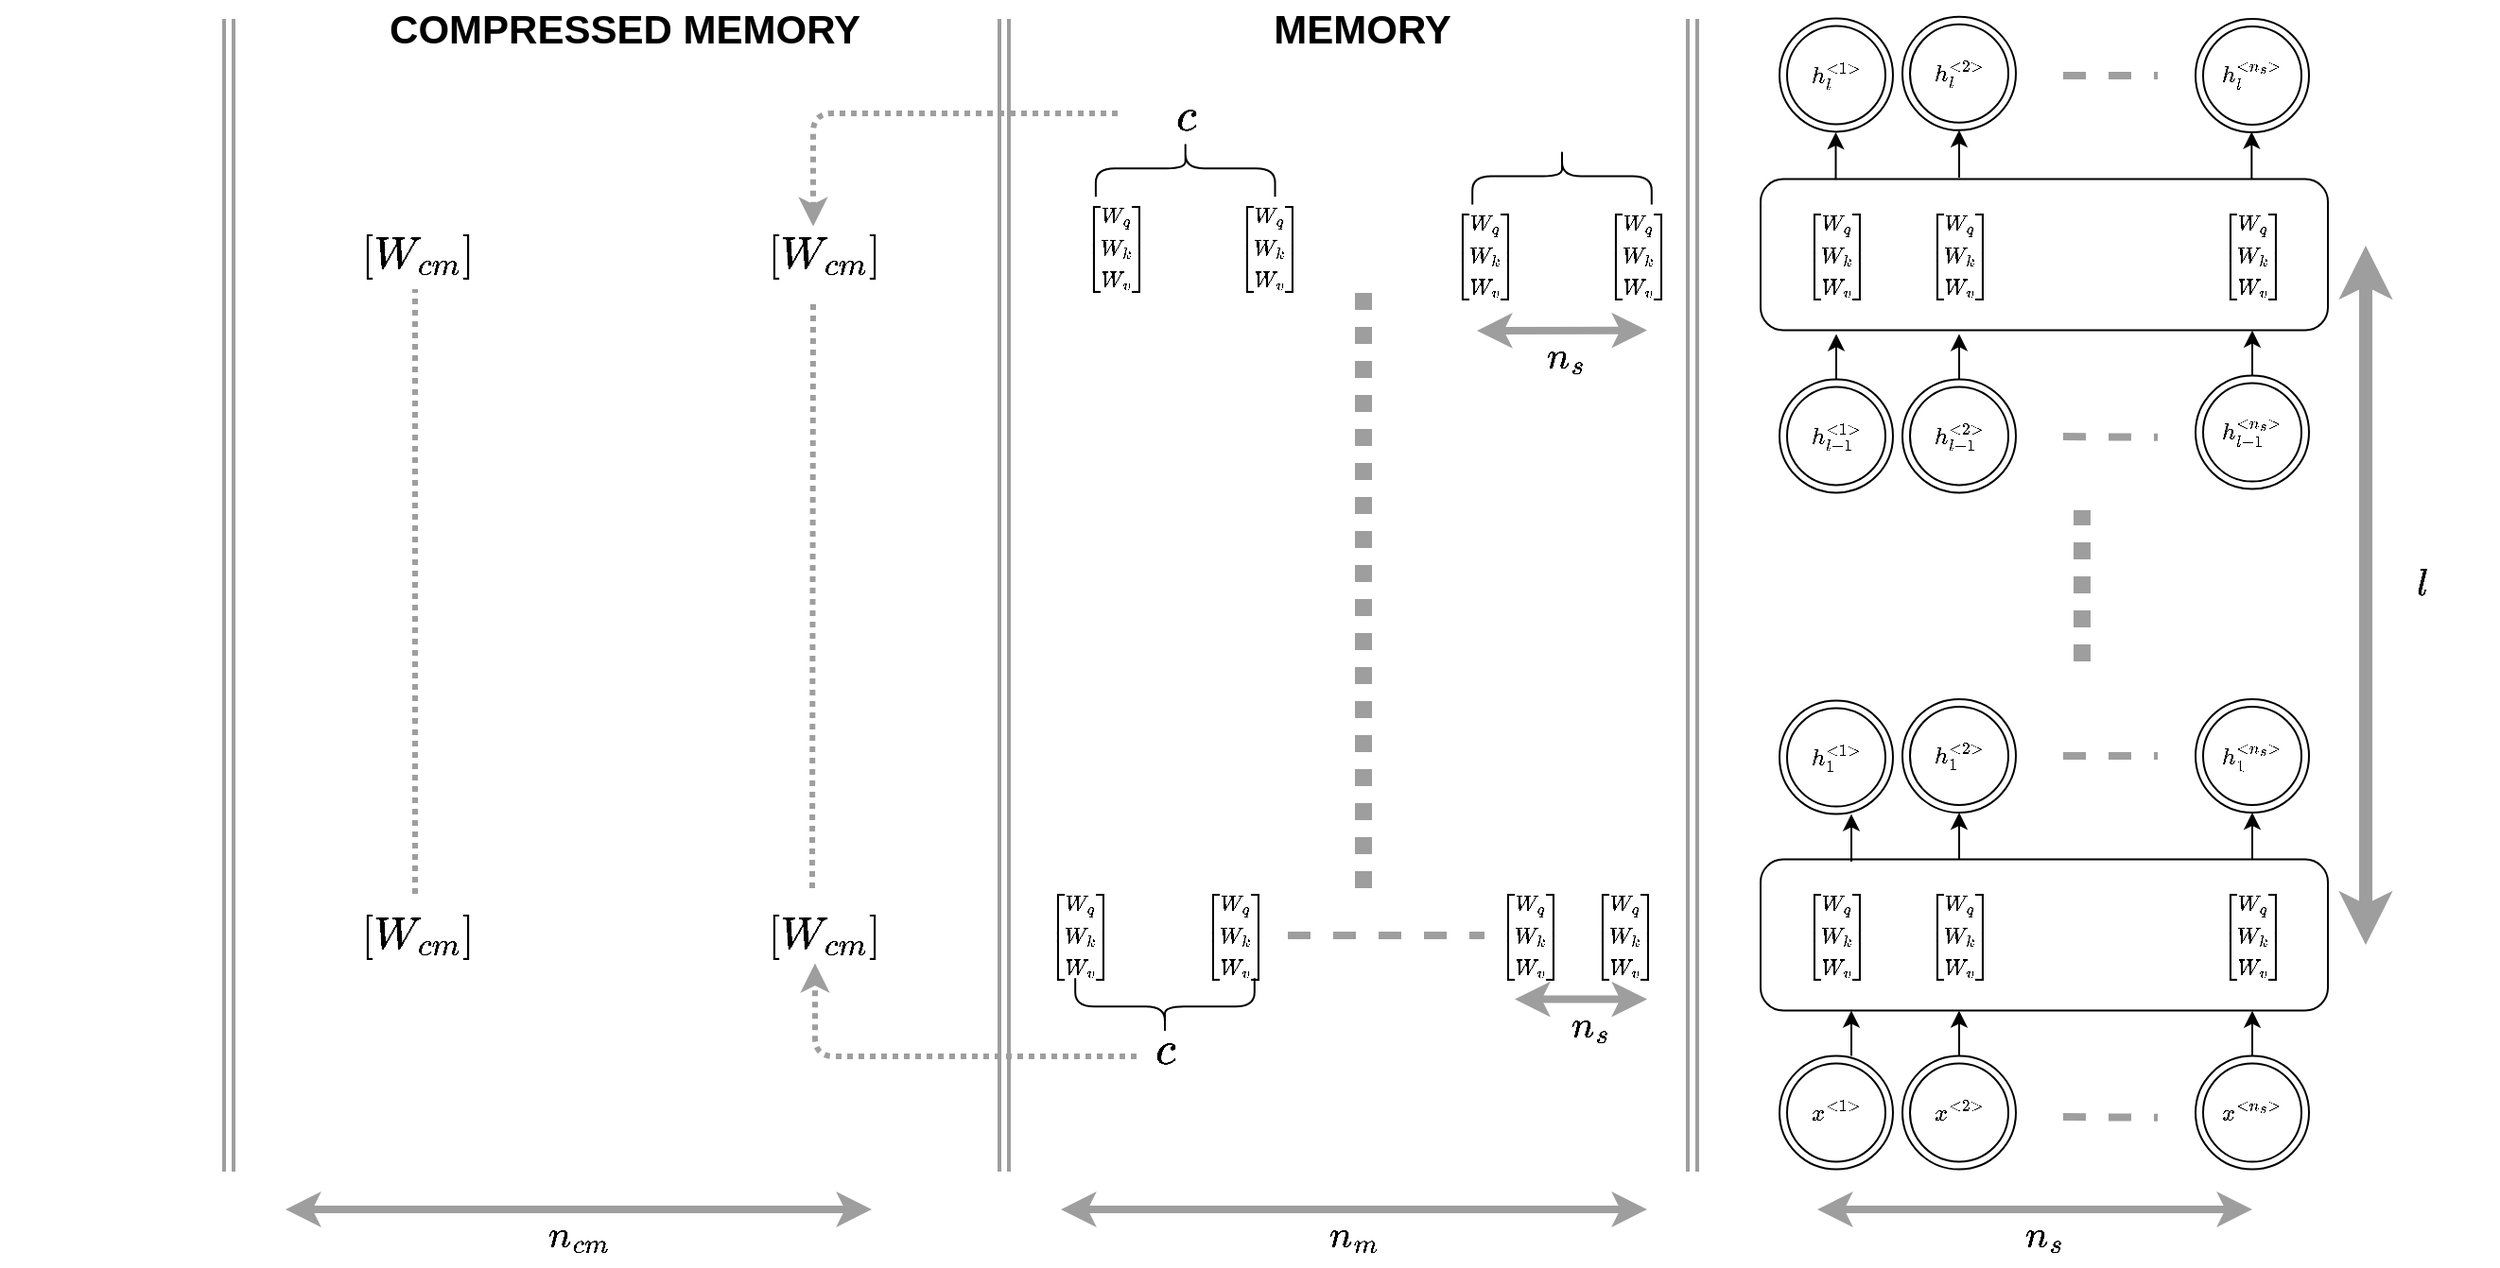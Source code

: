 <mxfile version="12.6.5" type="device"><diagram id="i011XWFSp_8H-sVuYa5W" name="Page-1"><mxGraphModel dx="2131" dy="1236" grid="1" gridSize="10" guides="1" tooltips="1" connect="1" arrows="1" fold="1" page="1" pageScale="1" pageWidth="1000" pageHeight="600" math="1" shadow="0"><root><mxCell id="0"/><mxCell id="1" parent="0"/><mxCell id="w9Kr6g5FlnpSPMz4m3Ia-2" value="$$x^{&amp;lt;1&amp;gt;}$$" style="ellipse;shape=doubleEllipse;whiteSpace=wrap;html=1;aspect=fixed;rounded=1;fontFamily=Lucida Console;" vertex="1" parent="1"><mxGeometry x="600" y="-31.24" width="60" height="60" as="geometry"/></mxCell><mxCell id="w9Kr6g5FlnpSPMz4m3Ia-1" value="" style="rounded=1;whiteSpace=wrap;html=1;fontSize=12;" vertex="1" parent="1"><mxGeometry x="590" y="-135.2" width="300" height="80" as="geometry"/></mxCell><mxCell id="w9Kr6g5FlnpSPMz4m3Ia-4" value="" style="endArrow=classic;html=1;fontFamily=Lucida Console;exitX=0.5;exitY=0;exitDx=0;exitDy=0;entryX=0.1;entryY=1.038;entryDx=0;entryDy=0;entryPerimeter=0;" edge="1" parent="1"><mxGeometry width="50" height="50" relative="1" as="geometry"><mxPoint x="638" y="-31.24" as="sourcePoint"/><mxPoint x="638" y="-55.2" as="targetPoint"/></mxGeometry></mxCell><mxCell id="w9Kr6g5FlnpSPMz4m3Ia-5" value="" style="endArrow=classic;html=1;fontFamily=Lucida Console;entryX=0.5;entryY=1;entryDx=0;entryDy=0;" edge="1" parent="1"><mxGeometry width="50" height="50" relative="1" as="geometry"><mxPoint x="638" y="-134" as="sourcePoint"/><mxPoint x="638" y="-159.2" as="targetPoint"/></mxGeometry></mxCell><mxCell id="w9Kr6g5FlnpSPMz4m3Ia-6" value="$$h_1^{&amp;lt;1&amp;gt;}$$" style="ellipse;shape=doubleEllipse;whiteSpace=wrap;html=1;aspect=fixed;rounded=1;fontFamily=Lucida Console;" vertex="1" parent="1"><mxGeometry x="600" y="-219.2" width="60" height="60" as="geometry"/></mxCell><mxCell id="w9Kr6g5FlnpSPMz4m3Ia-8" value="$$x^{&amp;lt;2&amp;gt;}$$" style="ellipse;shape=doubleEllipse;whiteSpace=wrap;html=1;aspect=fixed;rounded=1;fontFamily=Lucida Console;" vertex="1" parent="1"><mxGeometry x="665" y="-31.24" width="60" height="60" as="geometry"/></mxCell><mxCell id="w9Kr6g5FlnpSPMz4m3Ia-9" value="" style="endArrow=classic;html=1;fontFamily=Lucida Console;exitX=0.5;exitY=0;exitDx=0;exitDy=0;entryX=0.1;entryY=1.038;entryDx=0;entryDy=0;entryPerimeter=0;" edge="1" parent="1" source="w9Kr6g5FlnpSPMz4m3Ia-8"><mxGeometry width="50" height="50" relative="1" as="geometry"><mxPoint x="636" y="-293.24" as="sourcePoint"/><mxPoint x="695" y="-55.2" as="targetPoint"/></mxGeometry></mxCell><mxCell id="w9Kr6g5FlnpSPMz4m3Ia-10" value="" style="endArrow=classic;html=1;fontFamily=Lucida Console;entryX=0.5;entryY=1;entryDx=0;entryDy=0;" edge="1" parent="1" target="w9Kr6g5FlnpSPMz4m3Ia-11"><mxGeometry width="50" height="50" relative="1" as="geometry"><mxPoint x="695" y="-135" as="sourcePoint"/><mxPoint x="710" y="-288" as="targetPoint"/></mxGeometry></mxCell><mxCell id="w9Kr6g5FlnpSPMz4m3Ia-11" value="$$h_1^{&amp;lt;2&amp;gt;}$$" style="ellipse;shape=doubleEllipse;whiteSpace=wrap;html=1;aspect=fixed;rounded=1;fontFamily=Lucida Console;" vertex="1" parent="1"><mxGeometry x="665" y="-220" width="60" height="60" as="geometry"/></mxCell><mxCell id="w9Kr6g5FlnpSPMz4m3Ia-14" value="" style="endArrow=none;dashed=1;html=1;strokeWidth=4;strokeColor=#9E9E9E;" edge="1" parent="1"><mxGeometry width="50" height="50" relative="1" as="geometry"><mxPoint x="750" y="-190" as="sourcePoint"/><mxPoint x="800" y="-190" as="targetPoint"/></mxGeometry></mxCell><mxCell id="w9Kr6g5FlnpSPMz4m3Ia-15" value="" style="endArrow=classic;html=1;fontFamily=Lucida Console;entryX=0.5;entryY=1;entryDx=0;entryDy=0;" edge="1" parent="1" target="w9Kr6g5FlnpSPMz4m3Ia-16"><mxGeometry width="50" height="50" relative="1" as="geometry"><mxPoint x="850" y="-135" as="sourcePoint"/><mxPoint x="865" y="-288" as="targetPoint"/></mxGeometry></mxCell><mxCell id="w9Kr6g5FlnpSPMz4m3Ia-16" value="$$h_1^{&amp;lt;n_s&amp;gt;}$$" style="ellipse;shape=doubleEllipse;whiteSpace=wrap;html=1;aspect=fixed;rounded=1;fontFamily=Lucida Console;" vertex="1" parent="1"><mxGeometry x="820" y="-220" width="60" height="60" as="geometry"/></mxCell><mxCell id="w9Kr6g5FlnpSPMz4m3Ia-17" value="" style="endArrow=none;dashed=1;html=1;strokeWidth=4;strokeColor=#9E9E9E;" edge="1" parent="1"><mxGeometry width="50" height="50" relative="1" as="geometry"><mxPoint x="750" y="1" as="sourcePoint"/><mxPoint x="800" y="1.4" as="targetPoint"/></mxGeometry></mxCell><mxCell id="w9Kr6g5FlnpSPMz4m3Ia-18" value="$$x^{&amp;lt;n_s&amp;gt;}$$" style="ellipse;shape=doubleEllipse;whiteSpace=wrap;html=1;aspect=fixed;rounded=1;fontFamily=Lucida Console;" vertex="1" parent="1"><mxGeometry x="820" y="-31.2" width="60" height="60" as="geometry"/></mxCell><mxCell id="w9Kr6g5FlnpSPMz4m3Ia-19" value="" style="endArrow=classic;html=1;fontFamily=Lucida Console;exitX=0.5;exitY=0;exitDx=0;exitDy=0;entryX=0.1;entryY=1.038;entryDx=0;entryDy=0;entryPerimeter=0;" edge="1" parent="1" source="w9Kr6g5FlnpSPMz4m3Ia-18"><mxGeometry width="50" height="50" relative="1" as="geometry"><mxPoint x="791" y="-293.2" as="sourcePoint"/><mxPoint x="850" y="-55.16" as="targetPoint"/></mxGeometry></mxCell><mxCell id="w9Kr6g5FlnpSPMz4m3Ia-24" value="" style="endArrow=none;dashed=1;html=1;strokeWidth=9;strokeColor=#9E9E9E;dashPattern=1 1;" edge="1" parent="1"><mxGeometry width="50" height="50" relative="1" as="geometry"><mxPoint x="760" y="-240" as="sourcePoint"/><mxPoint x="760" y="-320" as="targetPoint"/></mxGeometry></mxCell><mxCell id="w9Kr6g5FlnpSPMz4m3Ia-25" value="$$h_{l-1}^{&amp;lt;1&amp;gt;}$$" style="ellipse;shape=doubleEllipse;whiteSpace=wrap;html=1;aspect=fixed;rounded=1;fontFamily=Lucida Console;" vertex="1" parent="1"><mxGeometry x="600" y="-389.3" width="60" height="60" as="geometry"/></mxCell><mxCell id="w9Kr6g5FlnpSPMz4m3Ia-26" value="" style="rounded=1;whiteSpace=wrap;html=1;fontSize=12;" vertex="1" parent="1"><mxGeometry x="590" y="-495.2" width="300" height="80" as="geometry"/></mxCell><mxCell id="w9Kr6g5FlnpSPMz4m3Ia-27" value="" style="endArrow=classic;html=1;fontFamily=Lucida Console;exitX=0.5;exitY=0;exitDx=0;exitDy=0;entryX=0.1;entryY=1.038;entryDx=0;entryDy=0;entryPerimeter=0;" edge="1" parent="1" source="w9Kr6g5FlnpSPMz4m3Ia-25"><mxGeometry width="50" height="50" relative="1" as="geometry"><mxPoint x="571" y="-651.3" as="sourcePoint"/><mxPoint x="630" y="-413.26" as="targetPoint"/></mxGeometry></mxCell><mxCell id="w9Kr6g5FlnpSPMz4m3Ia-29" value="$$h_l^{&amp;lt;1&amp;gt;}$$" style="ellipse;shape=doubleEllipse;whiteSpace=wrap;html=1;aspect=fixed;rounded=1;fontFamily=Lucida Console;" vertex="1" parent="1"><mxGeometry x="600" y="-580.3" width="60" height="60" as="geometry"/></mxCell><mxCell id="w9Kr6g5FlnpSPMz4m3Ia-30" value="$$h_{l-1}^{&amp;lt;2&amp;gt;}$$" style="ellipse;shape=doubleEllipse;whiteSpace=wrap;html=1;aspect=fixed;rounded=1;fontFamily=Lucida Console;" vertex="1" parent="1"><mxGeometry x="665" y="-389.3" width="60" height="60" as="geometry"/></mxCell><mxCell id="w9Kr6g5FlnpSPMz4m3Ia-31" value="" style="endArrow=classic;html=1;fontFamily=Lucida Console;exitX=0.5;exitY=0;exitDx=0;exitDy=0;entryX=0.1;entryY=1.038;entryDx=0;entryDy=0;entryPerimeter=0;" edge="1" parent="1" source="w9Kr6g5FlnpSPMz4m3Ia-30"><mxGeometry width="50" height="50" relative="1" as="geometry"><mxPoint x="636" y="-651.3" as="sourcePoint"/><mxPoint x="695" y="-413.26" as="targetPoint"/></mxGeometry></mxCell><mxCell id="w9Kr6g5FlnpSPMz4m3Ia-32" value="" style="endArrow=classic;html=1;fontFamily=Lucida Console;entryX=0.5;entryY=1;entryDx=0;entryDy=0;" edge="1" parent="1" target="w9Kr6g5FlnpSPMz4m3Ia-33"><mxGeometry width="50" height="50" relative="1" as="geometry"><mxPoint x="695" y="-496" as="sourcePoint"/><mxPoint x="710" y="-649.1" as="targetPoint"/></mxGeometry></mxCell><mxCell id="w9Kr6g5FlnpSPMz4m3Ia-33" value="$$h_l^{&amp;lt;2&amp;gt;}$$" style="ellipse;shape=doubleEllipse;whiteSpace=wrap;html=1;aspect=fixed;rounded=1;fontFamily=Lucida Console;" vertex="1" parent="1"><mxGeometry x="665" y="-581.1" width="60" height="60" as="geometry"/></mxCell><mxCell id="w9Kr6g5FlnpSPMz4m3Ia-34" value="" style="endArrow=none;dashed=1;html=1;strokeWidth=4;strokeColor=#9E9E9E;" edge="1" parent="1"><mxGeometry width="50" height="50" relative="1" as="geometry"><mxPoint x="750" y="-550" as="sourcePoint"/><mxPoint x="800" y="-550" as="targetPoint"/></mxGeometry></mxCell><mxCell id="w9Kr6g5FlnpSPMz4m3Ia-36" value="$$h_l^{&amp;lt;n_s&amp;gt;}$$" style="ellipse;shape=doubleEllipse;whiteSpace=wrap;html=1;aspect=fixed;rounded=1;fontFamily=Lucida Console;" vertex="1" parent="1"><mxGeometry x="820" y="-580" width="60" height="60" as="geometry"/></mxCell><mxCell id="w9Kr6g5FlnpSPMz4m3Ia-37" value="" style="endArrow=none;dashed=1;html=1;strokeWidth=4;strokeColor=#9E9E9E;" edge="1" parent="1"><mxGeometry width="50" height="50" relative="1" as="geometry"><mxPoint x="750" y="-359" as="sourcePoint"/><mxPoint x="800" y="-358.6" as="targetPoint"/></mxGeometry></mxCell><mxCell id="w9Kr6g5FlnpSPMz4m3Ia-38" value="$$h_{l-1}^{&amp;lt;n_s&amp;gt;}$$" style="ellipse;shape=doubleEllipse;whiteSpace=wrap;html=1;aspect=fixed;rounded=1;fontFamily=Lucida Console;" vertex="1" parent="1"><mxGeometry x="820" y="-391.2" width="60" height="60" as="geometry"/></mxCell><mxCell id="w9Kr6g5FlnpSPMz4m3Ia-39" value="" style="endArrow=classic;html=1;fontFamily=Lucida Console;exitX=0.5;exitY=0;exitDx=0;exitDy=0;entryX=0.1;entryY=1.038;entryDx=0;entryDy=0;entryPerimeter=0;" edge="1" parent="1" source="w9Kr6g5FlnpSPMz4m3Ia-38"><mxGeometry width="50" height="50" relative="1" as="geometry"><mxPoint x="791" y="-653.2" as="sourcePoint"/><mxPoint x="850" y="-415.16" as="targetPoint"/></mxGeometry></mxCell><mxCell id="w9Kr6g5FlnpSPMz4m3Ia-40" value="" style="endArrow=classic;startArrow=classic;html=1;strokeColor=#9E9E9E;strokeWidth=7;" edge="1" parent="1"><mxGeometry width="50" height="50" relative="1" as="geometry"><mxPoint x="910" y="-90" as="sourcePoint"/><mxPoint x="910" y="-460" as="targetPoint"/></mxGeometry></mxCell><mxCell id="w9Kr6g5FlnpSPMz4m3Ia-41" value="$$l$$" style="text;html=1;align=center;verticalAlign=middle;resizable=0;points=[];autosize=1;fontSize=17;fontStyle=1" vertex="1" parent="1"><mxGeometry x="910" y="-295" width="60" height="30" as="geometry"/></mxCell><mxCell id="w9Kr6g5FlnpSPMz4m3Ia-45" value="$$\begin{bmatrix} W_q \\ W_k \\ W_v \\ \end{bmatrix}$$" style="text;html=1;align=center;verticalAlign=middle;resizable=0;points=[];autosize=1;fontSize=10;" vertex="1" parent="1"><mxGeometry x="500" y="-105.2" width="260" height="20" as="geometry"/></mxCell><mxCell id="w9Kr6g5FlnpSPMz4m3Ia-46" value="$$\begin{bmatrix} W_q \\ W_k \\ W_v \\ \end{bmatrix}$$" style="text;html=1;align=center;verticalAlign=middle;resizable=0;points=[];autosize=1;fontSize=10;" vertex="1" parent="1"><mxGeometry x="565" y="-105.2" width="260" height="20" as="geometry"/></mxCell><mxCell id="w9Kr6g5FlnpSPMz4m3Ia-47" value="$$\begin{bmatrix} W_q \\ W_k \\ W_v \\ \end{bmatrix}$$" style="text;html=1;align=center;verticalAlign=middle;resizable=0;points=[];autosize=1;fontSize=10;" vertex="1" parent="1"><mxGeometry x="720" y="-105.2" width="260" height="20" as="geometry"/></mxCell><mxCell id="w9Kr6g5FlnpSPMz4m3Ia-48" value="$$\begin{bmatrix} W_q \\ W_k \\ W_v \\ \end{bmatrix}$$" style="text;html=1;align=center;verticalAlign=middle;resizable=0;points=[];autosize=1;fontSize=10;" vertex="1" parent="1"><mxGeometry x="500" y="-465.2" width="260" height="20" as="geometry"/></mxCell><mxCell id="w9Kr6g5FlnpSPMz4m3Ia-49" value="$$\begin{bmatrix} W_q \\ W_k \\ W_v \\ \end{bmatrix}$$" style="text;html=1;align=center;verticalAlign=middle;resizable=0;points=[];autosize=1;fontSize=10;" vertex="1" parent="1"><mxGeometry x="565" y="-465.2" width="260" height="20" as="geometry"/></mxCell><mxCell id="w9Kr6g5FlnpSPMz4m3Ia-50" value="$$\begin{bmatrix} W_q \\ W_k \\ W_v \\ \end{bmatrix}$$" style="text;html=1;align=center;verticalAlign=middle;resizable=0;points=[];autosize=1;fontSize=10;" vertex="1" parent="1"><mxGeometry x="720" y="-465.2" width="260" height="20" as="geometry"/></mxCell><mxCell id="w9Kr6g5FlnpSPMz4m3Ia-51" value="" style="endArrow=classic;html=1;fontFamily=Lucida Console;entryX=0.5;entryY=1;entryDx=0;entryDy=0;" edge="1" parent="1"><mxGeometry width="50" height="50" relative="1" as="geometry"><mxPoint x="849.67" y="-495.2" as="sourcePoint"/><mxPoint x="849.67" y="-520.3" as="targetPoint"/></mxGeometry></mxCell><mxCell id="w9Kr6g5FlnpSPMz4m3Ia-52" value="" style="endArrow=classic;startArrow=classic;html=1;strokeColor=#9E9E9E;strokeWidth=2;shape=link;" edge="1" parent="1"><mxGeometry width="50" height="50" relative="1" as="geometry"><mxPoint x="554" y="30" as="sourcePoint"/><mxPoint x="554" y="-580" as="targetPoint"/></mxGeometry></mxCell><mxCell id="w9Kr6g5FlnpSPMz4m3Ia-53" value="MEMORY" style="text;html=1;align=center;verticalAlign=middle;resizable=0;points=[];autosize=1;fontSize=21;fontStyle=1" vertex="1" parent="1"><mxGeometry x="324" y="-590" width="110" height="30" as="geometry"/></mxCell><mxCell id="w9Kr6g5FlnpSPMz4m3Ia-54" value="" style="endArrow=classic;startArrow=classic;html=1;strokeColor=#9E9E9E;strokeWidth=2;shape=link;" edge="1" parent="1"><mxGeometry width="50" height="50" relative="1" as="geometry"><mxPoint x="190" y="30" as="sourcePoint"/><mxPoint x="190" y="-580" as="targetPoint"/></mxGeometry></mxCell><mxCell id="w9Kr6g5FlnpSPMz4m3Ia-61" value="" style="endArrow=classic;startArrow=classic;html=1;strokeColor=#9E9E9E;strokeWidth=4;" edge="1" parent="1"><mxGeometry width="50" height="50" relative="1" as="geometry"><mxPoint x="220" y="50" as="sourcePoint"/><mxPoint x="530" y="50" as="targetPoint"/></mxGeometry></mxCell><mxCell id="w9Kr6g5FlnpSPMz4m3Ia-62" value="$$n_m$$" style="text;html=1;align=center;verticalAlign=middle;resizable=0;points=[];autosize=1;fontSize=17;fontStyle=1" vertex="1" parent="1"><mxGeometry x="330" y="50" width="90" height="30" as="geometry"/></mxCell><mxCell id="w9Kr6g5FlnpSPMz4m3Ia-65" value="$$\begin{bmatrix} W_q \\ W_k \\ W_v \\ \end{bmatrix}$$" style="text;html=1;align=center;verticalAlign=middle;resizable=0;points=[];autosize=1;fontSize=10;" vertex="1" parent="1"><mxGeometry x="100" y="-105.2" width="260" height="20" as="geometry"/></mxCell><mxCell id="w9Kr6g5FlnpSPMz4m3Ia-66" value="$$\begin{bmatrix} W_q \\ W_k \\ W_v \\ \end{bmatrix}$$" style="text;html=1;align=center;verticalAlign=middle;resizable=0;points=[];autosize=1;fontSize=10;" vertex="1" parent="1"><mxGeometry x="388" y="-105.2" width="260" height="20" as="geometry"/></mxCell><mxCell id="w9Kr6g5FlnpSPMz4m3Ia-67" value="" style="endArrow=none;dashed=1;html=1;strokeWidth=9;strokeColor=#9E9E9E;dashPattern=1 1;" edge="1" parent="1"><mxGeometry width="50" height="50" relative="1" as="geometry"><mxPoint x="380" y="-120" as="sourcePoint"/><mxPoint x="380" y="-440" as="targetPoint"/></mxGeometry></mxCell><mxCell id="w9Kr6g5FlnpSPMz4m3Ia-69" value="$$\begin{bmatrix} W_q \\ W_k \\ W_v \\ \end{bmatrix}$$" style="text;html=1;align=center;verticalAlign=middle;resizable=0;points=[];autosize=1;fontSize=10;" vertex="1" parent="1"><mxGeometry x="182" y="-105.2" width="260" height="20" as="geometry"/></mxCell><mxCell id="w9Kr6g5FlnpSPMz4m3Ia-70" value="$$\begin{bmatrix} W_q \\ W_k \\ W_v \\ \end{bmatrix}$$" style="text;html=1;align=center;verticalAlign=middle;resizable=0;points=[];autosize=1;fontSize=10;" vertex="1" parent="1"><mxGeometry x="338" y="-105.2" width="260" height="20" as="geometry"/></mxCell><mxCell id="w9Kr6g5FlnpSPMz4m3Ia-71" value="" style="endArrow=none;dashed=1;html=1;strokeWidth=4;strokeColor=#9E9E9E;" edge="1" parent="1"><mxGeometry width="50" height="50" relative="1" as="geometry"><mxPoint x="340" y="-95" as="sourcePoint"/><mxPoint x="444" y="-95" as="targetPoint"/></mxGeometry></mxCell><mxCell id="w9Kr6g5FlnpSPMz4m3Ia-72" value="" style="endArrow=classic;startArrow=classic;html=1;strokeColor=#9E9E9E;strokeWidth=4;" edge="1" parent="1"><mxGeometry width="50" height="50" relative="1" as="geometry"><mxPoint x="460" y="-61.2" as="sourcePoint"/><mxPoint x="530" y="-61.2" as="targetPoint"/></mxGeometry></mxCell><mxCell id="w9Kr6g5FlnpSPMz4m3Ia-73" value="$$n_s$$" style="text;html=1;align=center;verticalAlign=middle;resizable=0;points=[];autosize=1;fontSize=17;fontStyle=1" vertex="1" parent="1"><mxGeometry x="460" y="-61.2" width="80" height="30" as="geometry"/></mxCell><mxCell id="w9Kr6g5FlnpSPMz4m3Ia-76" value="$$\begin{bmatrix} W_q \\ W_k \\ W_v \\ \end{bmatrix}$$" style="text;html=1;align=center;verticalAlign=middle;resizable=0;points=[];autosize=1;fontSize=10;" vertex="1" parent="1"><mxGeometry x="314" y="-465.2" width="260" height="20" as="geometry"/></mxCell><mxCell id="w9Kr6g5FlnpSPMz4m3Ia-78" value="$$\begin{bmatrix} W_q \\ W_k \\ W_v \\ \end{bmatrix}$$" style="text;html=1;align=center;verticalAlign=middle;resizable=0;points=[];autosize=1;fontSize=10;" vertex="1" parent="1"><mxGeometry x="395" y="-465.2" width="260" height="20" as="geometry"/></mxCell><mxCell id="w9Kr6g5FlnpSPMz4m3Ia-79" value="" style="endArrow=classic;startArrow=classic;html=1;strokeColor=#9E9E9E;strokeWidth=4;" edge="1" parent="1"><mxGeometry width="50" height="50" relative="1" as="geometry"><mxPoint x="620" y="50" as="sourcePoint"/><mxPoint x="850" y="50" as="targetPoint"/></mxGeometry></mxCell><mxCell id="w9Kr6g5FlnpSPMz4m3Ia-80" value="$$n_s$$" style="text;html=1;align=center;verticalAlign=middle;resizable=0;points=[];autosize=1;fontSize=17;fontStyle=1" vertex="1" parent="1"><mxGeometry x="700" y="50" width="80" height="30" as="geometry"/></mxCell><mxCell id="w9Kr6g5FlnpSPMz4m3Ia-87" value="COMPRESSED MEMORY" style="text;html=1;align=center;verticalAlign=middle;resizable=0;points=[];autosize=1;fontSize=21;fontStyle=1" vertex="1" parent="1"><mxGeometry x="-141" y="-590" width="260" height="30" as="geometry"/></mxCell><mxCell id="w9Kr6g5FlnpSPMz4m3Ia-88" value="" style="endArrow=classic;startArrow=classic;html=1;strokeColor=#9E9E9E;strokeWidth=2;shape=link;" edge="1" parent="1"><mxGeometry width="50" height="50" relative="1" as="geometry"><mxPoint x="-220" y="30" as="sourcePoint"/><mxPoint x="-220" y="-580" as="targetPoint"/></mxGeometry></mxCell><mxCell id="w9Kr6g5FlnpSPMz4m3Ia-89" value="" style="endArrow=classic;startArrow=classic;html=1;strokeColor=#9E9E9E;strokeWidth=4;" edge="1" parent="1"><mxGeometry width="50" height="50" relative="1" as="geometry"><mxPoint x="-190" y="50" as="sourcePoint"/><mxPoint x="120" y="50" as="targetPoint"/></mxGeometry></mxCell><mxCell id="w9Kr6g5FlnpSPMz4m3Ia-90" value="$$n_{cm}$$" style="text;html=1;align=center;verticalAlign=middle;resizable=0;points=[];autosize=1;fontSize=17;fontStyle=1" vertex="1" parent="1"><mxGeometry x="-90" y="50" width="110" height="30" as="geometry"/></mxCell><mxCell id="w9Kr6g5FlnpSPMz4m3Ia-102" value="" style="shape=curlyBracket;whiteSpace=wrap;html=1;rounded=1;fontSize=21;rotation=-90;fontStyle=1" vertex="1" parent="1"><mxGeometry x="260" y="-104.8" width="30" height="94.8" as="geometry"/></mxCell><mxCell id="w9Kr6g5FlnpSPMz4m3Ia-104" value="$$\begin{bmatrix} W_q \\ W_k \\ W_v \\ \end{bmatrix}$$" style="text;html=1;align=center;verticalAlign=middle;resizable=0;points=[];autosize=1;fontSize=10;" vertex="1" parent="1"><mxGeometry x="119" y="-469.35" width="260" height="20" as="geometry"/></mxCell><mxCell id="w9Kr6g5FlnpSPMz4m3Ia-105" value="$$\begin{bmatrix} W_q \\ W_k \\ W_v \\ \end{bmatrix}$$" style="text;html=1;align=center;verticalAlign=middle;resizable=0;points=[];autosize=1;fontSize=10;" vertex="1" parent="1"><mxGeometry x="200" y="-469.35" width="260" height="20" as="geometry"/></mxCell><mxCell id="w9Kr6g5FlnpSPMz4m3Ia-106" value="" style="shape=curlyBracket;whiteSpace=wrap;html=1;rounded=1;fontSize=21;rotation=90;fontStyle=1" vertex="1" parent="1"><mxGeometry x="270.85" y="-548.3" width="30" height="94.8" as="geometry"/></mxCell><mxCell id="w9Kr6g5FlnpSPMz4m3Ia-107" value="$$c$$" style="text;html=1;align=center;verticalAlign=middle;resizable=0;points=[];autosize=1;fontSize=21;" vertex="1" parent="1"><mxGeometry x="250.85" y="-544.15" width="70" height="30" as="geometry"/></mxCell><mxCell id="w9Kr6g5FlnpSPMz4m3Ia-108" value="$$c$$" style="text;html=1;align=center;verticalAlign=middle;resizable=0;points=[];autosize=1;fontSize=21;" vertex="1" parent="1"><mxGeometry x="240.0" y="-50" width="70" height="30" as="geometry"/></mxCell><mxCell id="w9Kr6g5FlnpSPMz4m3Ia-109" value="$$\begin{bmatrix} W_{cm} \\ \end{bmatrix}$$" style="text;html=1;align=center;verticalAlign=middle;resizable=0;points=[];autosize=1;fontSize=20;fontStyle=1" vertex="1" parent="1"><mxGeometry x="-126" y="-470.2" width="440" height="30" as="geometry"/></mxCell><mxCell id="w9Kr6g5FlnpSPMz4m3Ia-110" value="$$\begin{bmatrix} W_{cm} \\ \end{bmatrix}$$" style="text;html=1;align=center;verticalAlign=middle;resizable=0;points=[];autosize=1;fontSize=20;fontStyle=1" vertex="1" parent="1"><mxGeometry x="-341" y="-470.2" width="440" height="30" as="geometry"/></mxCell><mxCell id="w9Kr6g5FlnpSPMz4m3Ia-111" value="$$\begin{bmatrix} W_{cm} \\ \end{bmatrix}$$" style="text;html=1;align=center;verticalAlign=middle;resizable=0;points=[];autosize=1;fontSize=20;fontStyle=1" vertex="1" parent="1"><mxGeometry x="-341" y="-110.2" width="440" height="30" as="geometry"/></mxCell><mxCell id="w9Kr6g5FlnpSPMz4m3Ia-112" value="$$\begin{bmatrix} W_{cm} \\ \end{bmatrix}$$" style="text;html=1;align=center;verticalAlign=middle;resizable=0;points=[];autosize=1;fontSize=20;fontStyle=1" vertex="1" parent="1"><mxGeometry x="-126" y="-110.2" width="440" height="30" as="geometry"/></mxCell><mxCell id="w9Kr6g5FlnpSPMz4m3Ia-113" value="" style="endArrow=none;dashed=1;html=1;strokeWidth=3;strokeColor=#9E9E9E;dashPattern=1 1;" edge="1" parent="1"><mxGeometry width="50" height="50" relative="1" as="geometry"><mxPoint x="88.5" y="-120" as="sourcePoint"/><mxPoint x="89" y="-430" as="targetPoint"/></mxGeometry></mxCell><mxCell id="w9Kr6g5FlnpSPMz4m3Ia-114" value="" style="endArrow=none;dashed=1;html=1;strokeWidth=3;strokeColor=#9E9E9E;dashPattern=1 1;" edge="1" parent="1"><mxGeometry width="50" height="50" relative="1" as="geometry"><mxPoint x="-121.5" y="-117" as="sourcePoint"/><mxPoint x="-121.5" y="-437" as="targetPoint"/></mxGeometry></mxCell><mxCell id="w9Kr6g5FlnpSPMz4m3Ia-118" value="" style="edgeStyle=segmentEdgeStyle;endArrow=classic;html=1;dashed=1;dashPattern=1 1;strokeColor=#9E9E9E;strokeWidth=3;fontSize=20;exitX=-0.012;exitY=0.472;exitDx=0;exitDy=0;exitPerimeter=0;" edge="1" parent="1" source="w9Kr6g5FlnpSPMz4m3Ia-107" target="w9Kr6g5FlnpSPMz4m3Ia-109"><mxGeometry width="50" height="50" relative="1" as="geometry"><mxPoint x="-560" y="-470" as="sourcePoint"/><mxPoint x="-510" y="-520" as="targetPoint"/><Array as="points"><mxPoint x="89" y="-530"/></Array></mxGeometry></mxCell><mxCell id="w9Kr6g5FlnpSPMz4m3Ia-120" value="" style="endArrow=classic;html=1;fontFamily=Lucida Console;entryX=0.5;entryY=1;entryDx=0;entryDy=0;" edge="1" parent="1"><mxGeometry width="50" height="50" relative="1" as="geometry"><mxPoint x="629.75" y="-494.9" as="sourcePoint"/><mxPoint x="629.75" y="-520" as="targetPoint"/></mxGeometry></mxCell><mxCell id="w9Kr6g5FlnpSPMz4m3Ia-122" value="" style="endArrow=classic;startArrow=classic;html=1;strokeColor=#9E9E9E;strokeWidth=4;" edge="1" parent="1"><mxGeometry width="50" height="50" relative="1" as="geometry"><mxPoint x="440" y="-415" as="sourcePoint"/><mxPoint x="530" y="-415.2" as="targetPoint"/></mxGeometry></mxCell><mxCell id="w9Kr6g5FlnpSPMz4m3Ia-123" value="$$n_s$$" style="text;html=1;align=center;verticalAlign=middle;resizable=0;points=[];autosize=1;fontSize=17;fontStyle=1" vertex="1" parent="1"><mxGeometry x="447" y="-415.2" width="80" height="30" as="geometry"/></mxCell><mxCell id="w9Kr6g5FlnpSPMz4m3Ia-125" value="" style="shape=curlyBracket;whiteSpace=wrap;html=1;rounded=1;fontSize=21;rotation=90;fontStyle=1" vertex="1" parent="1"><mxGeometry x="470" y="-544.15" width="30" height="94.8" as="geometry"/></mxCell><mxCell id="w9Kr6g5FlnpSPMz4m3Ia-128" value="" style="edgeStyle=segmentEdgeStyle;endArrow=classic;html=1;dashed=1;dashPattern=1 1;strokeColor=#9E9E9E;strokeWidth=3;fontSize=20;exitX=-0.012;exitY=0.472;exitDx=0;exitDy=0;exitPerimeter=0;" edge="1" parent="1" target="w9Kr6g5FlnpSPMz4m3Ia-112"><mxGeometry width="50" height="50" relative="1" as="geometry"><mxPoint x="260.0" y="-30.99" as="sourcePoint"/><mxPoint x="98.99" y="28.8" as="targetPoint"/><Array as="points"><mxPoint x="90" y="-31"/></Array></mxGeometry></mxCell></root></mxGraphModel></diagram></mxfile>